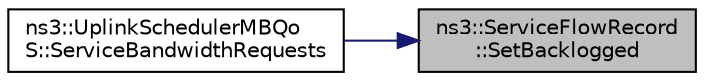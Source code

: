 digraph "ns3::ServiceFlowRecord::SetBacklogged"
{
 // LATEX_PDF_SIZE
  edge [fontname="Helvetica",fontsize="10",labelfontname="Helvetica",labelfontsize="10"];
  node [fontname="Helvetica",fontsize="10",shape=record];
  rankdir="RL";
  Node1 [label="ns3::ServiceFlowRecord\l::SetBacklogged",height=0.2,width=0.4,color="black", fillcolor="grey75", style="filled", fontcolor="black",tooltip="set backlogged"];
  Node1 -> Node2 [dir="back",color="midnightblue",fontsize="10",style="solid",fontname="Helvetica"];
  Node2 [label="ns3::UplinkSchedulerMBQo\lS::ServiceBandwidthRequests",height=0.2,width=0.4,color="black", fillcolor="white", style="filled",URL="$classns3_1_1_uplink_scheduler_m_b_qo_s.html#a366a69170776175fcf651cb29e46fdf4",tooltip="Service bandwidth requests."];
}
